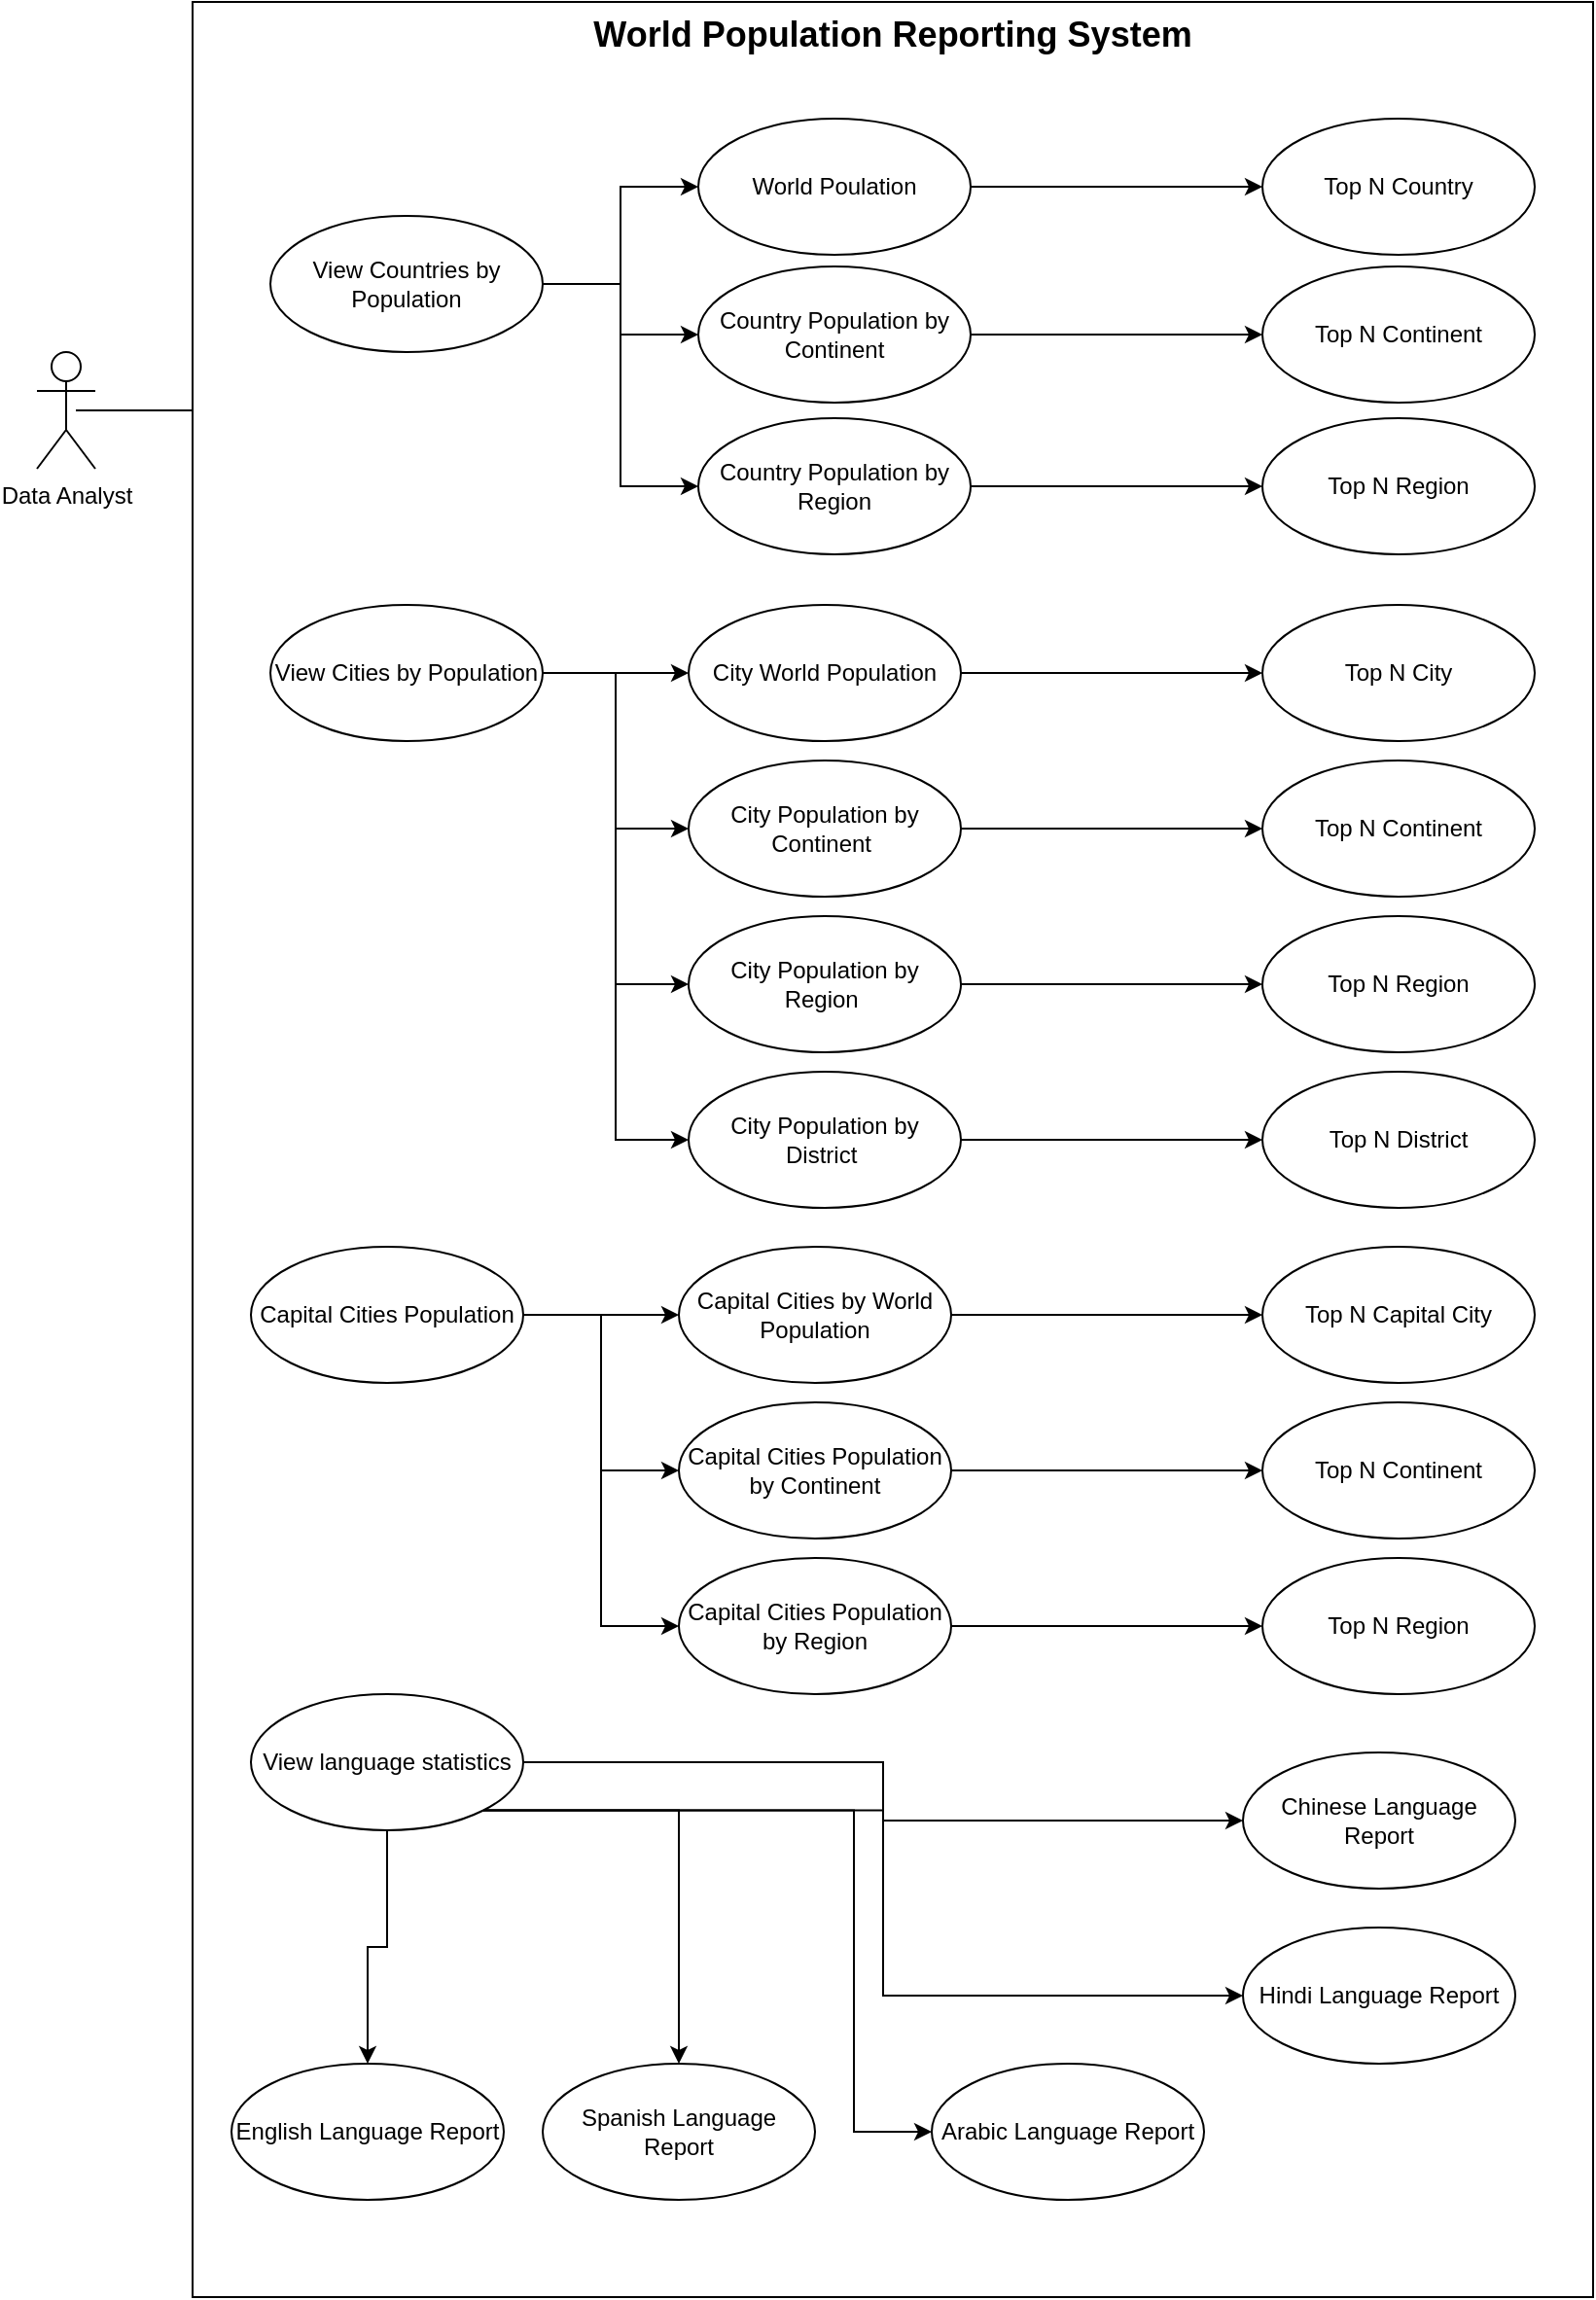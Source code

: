 <mxfile version="28.2.5">
  <diagram name="Page-1" id="Um-DkkvHRTAY0Bc2y4DT">
    <mxGraphModel dx="830" dy="1543" grid="1" gridSize="10" guides="1" tooltips="1" connect="1" arrows="1" fold="1" page="1" pageScale="1" pageWidth="850" pageHeight="1100" math="0" shadow="0">
      <root>
        <mxCell id="0" />
        <mxCell id="1" parent="0" />
        <mxCell id="cz-yWC7ljBLg4Ed2xgbd-1" value="&lt;b&gt;&lt;font style=&quot;font-size: 18px;&quot;&gt;World Population Reporting System&lt;/font&gt;&lt;/b&gt;" style="rounded=0;whiteSpace=wrap;html=1;verticalAlign=top;" parent="1" vertex="1">
          <mxGeometry x="100" y="-60" width="720" height="1180" as="geometry" />
        </mxCell>
        <mxCell id="cz-yWC7ljBLg4Ed2xgbd-2" value="Data Analyst" style="shape=umlActor;verticalLabelPosition=bottom;verticalAlign=top;html=1;" parent="1" vertex="1">
          <mxGeometry x="20" y="120" width="30" height="60" as="geometry" />
        </mxCell>
        <mxCell id="cz-yWC7ljBLg4Ed2xgbd-3" value="" style="line;strokeWidth=1;fillColor=none;align=left;verticalAlign=middle;spacingTop=-1;spacingLeft=3;spacingRight=3;rotatable=0;labelPosition=right;points=[];portConstraint=eastwest;strokeColor=inherit;" parent="1" vertex="1">
          <mxGeometry x="40" y="146" width="60" height="8" as="geometry" />
        </mxCell>
        <mxCell id="PmmtqNUKrxQG4VxilLYE-3" style="edgeStyle=orthogonalEdgeStyle;rounded=0;orthogonalLoop=1;jettySize=auto;html=1;exitX=1;exitY=0.5;exitDx=0;exitDy=0;" edge="1" parent="1" source="cz-yWC7ljBLg4Ed2xgbd-4" target="cz-yWC7ljBLg4Ed2xgbd-5">
          <mxGeometry relative="1" as="geometry" />
        </mxCell>
        <mxCell id="PmmtqNUKrxQG4VxilLYE-16" style="edgeStyle=orthogonalEdgeStyle;rounded=0;orthogonalLoop=1;jettySize=auto;html=1;exitX=1;exitY=0.5;exitDx=0;exitDy=0;" edge="1" parent="1" source="cz-yWC7ljBLg4Ed2xgbd-4" target="PmmtqNUKrxQG4VxilLYE-11">
          <mxGeometry relative="1" as="geometry" />
        </mxCell>
        <mxCell id="PmmtqNUKrxQG4VxilLYE-17" style="edgeStyle=orthogonalEdgeStyle;rounded=0;orthogonalLoop=1;jettySize=auto;html=1;exitX=1;exitY=0.5;exitDx=0;exitDy=0;entryX=0;entryY=0.5;entryDx=0;entryDy=0;" edge="1" parent="1" source="cz-yWC7ljBLg4Ed2xgbd-4" target="PmmtqNUKrxQG4VxilLYE-14">
          <mxGeometry relative="1" as="geometry" />
        </mxCell>
        <mxCell id="cz-yWC7ljBLg4Ed2xgbd-4" value="View Countries by Population" style="ellipse;whiteSpace=wrap;html=1;" parent="1" vertex="1">
          <mxGeometry x="140" y="50" width="140" height="70" as="geometry" />
        </mxCell>
        <mxCell id="PmmtqNUKrxQG4VxilLYE-10" style="edgeStyle=orthogonalEdgeStyle;rounded=0;orthogonalLoop=1;jettySize=auto;html=1;exitX=1;exitY=0.5;exitDx=0;exitDy=0;" edge="1" parent="1" source="cz-yWC7ljBLg4Ed2xgbd-5" target="PmmtqNUKrxQG4VxilLYE-9">
          <mxGeometry relative="1" as="geometry" />
        </mxCell>
        <mxCell id="cz-yWC7ljBLg4Ed2xgbd-5" value="World Poulation" style="ellipse;whiteSpace=wrap;html=1;" parent="1" vertex="1">
          <mxGeometry x="360" width="140" height="70" as="geometry" />
        </mxCell>
        <mxCell id="PmmtqNUKrxQG4VxilLYE-56" style="edgeStyle=orthogonalEdgeStyle;rounded=0;orthogonalLoop=1;jettySize=auto;html=1;exitX=1;exitY=0.5;exitDx=0;exitDy=0;" edge="1" parent="1" source="cz-yWC7ljBLg4Ed2xgbd-10" target="PmmtqNUKrxQG4VxilLYE-51">
          <mxGeometry relative="1" as="geometry" />
        </mxCell>
        <mxCell id="PmmtqNUKrxQG4VxilLYE-57" style="edgeStyle=orthogonalEdgeStyle;rounded=0;orthogonalLoop=1;jettySize=auto;html=1;exitX=0.5;exitY=1;exitDx=0;exitDy=0;" edge="1" parent="1" source="cz-yWC7ljBLg4Ed2xgbd-10" target="PmmtqNUKrxQG4VxilLYE-52">
          <mxGeometry relative="1" as="geometry" />
        </mxCell>
        <mxCell id="PmmtqNUKrxQG4VxilLYE-58" style="edgeStyle=orthogonalEdgeStyle;rounded=0;orthogonalLoop=1;jettySize=auto;html=1;exitX=1;exitY=1;exitDx=0;exitDy=0;entryX=0;entryY=0.5;entryDx=0;entryDy=0;" edge="1" parent="1" source="cz-yWC7ljBLg4Ed2xgbd-10" target="PmmtqNUKrxQG4VxilLYE-53">
          <mxGeometry relative="1" as="geometry" />
        </mxCell>
        <mxCell id="PmmtqNUKrxQG4VxilLYE-60" style="edgeStyle=orthogonalEdgeStyle;rounded=0;orthogonalLoop=1;jettySize=auto;html=1;exitX=1;exitY=1;exitDx=0;exitDy=0;" edge="1" parent="1" source="cz-yWC7ljBLg4Ed2xgbd-10" target="PmmtqNUKrxQG4VxilLYE-54">
          <mxGeometry relative="1" as="geometry" />
        </mxCell>
        <mxCell id="PmmtqNUKrxQG4VxilLYE-61" style="edgeStyle=orthogonalEdgeStyle;rounded=0;orthogonalLoop=1;jettySize=auto;html=1;exitX=1;exitY=1;exitDx=0;exitDy=0;" edge="1" parent="1" source="cz-yWC7ljBLg4Ed2xgbd-10" target="PmmtqNUKrxQG4VxilLYE-55">
          <mxGeometry relative="1" as="geometry">
            <Array as="points">
              <mxPoint x="440" y="870" />
              <mxPoint x="440" y="1035" />
            </Array>
          </mxGeometry>
        </mxCell>
        <mxCell id="cz-yWC7ljBLg4Ed2xgbd-10" value="View language statistics" style="ellipse;whiteSpace=wrap;html=1;" parent="1" vertex="1">
          <mxGeometry x="130" y="810" width="140" height="70" as="geometry" />
        </mxCell>
        <mxCell id="PmmtqNUKrxQG4VxilLYE-9" value="Top N Country" style="ellipse;whiteSpace=wrap;html=1;" vertex="1" parent="1">
          <mxGeometry x="650" width="140" height="70" as="geometry" />
        </mxCell>
        <mxCell id="PmmtqNUKrxQG4VxilLYE-18" style="edgeStyle=orthogonalEdgeStyle;rounded=0;orthogonalLoop=1;jettySize=auto;html=1;exitX=1;exitY=0.5;exitDx=0;exitDy=0;" edge="1" parent="1" source="PmmtqNUKrxQG4VxilLYE-11" target="PmmtqNUKrxQG4VxilLYE-13">
          <mxGeometry relative="1" as="geometry" />
        </mxCell>
        <mxCell id="PmmtqNUKrxQG4VxilLYE-11" value="Country Population by Continent" style="ellipse;whiteSpace=wrap;html=1;" vertex="1" parent="1">
          <mxGeometry x="360" y="76" width="140" height="70" as="geometry" />
        </mxCell>
        <mxCell id="PmmtqNUKrxQG4VxilLYE-13" value="Top N Continent" style="ellipse;whiteSpace=wrap;html=1;" vertex="1" parent="1">
          <mxGeometry x="650" y="76" width="140" height="70" as="geometry" />
        </mxCell>
        <mxCell id="PmmtqNUKrxQG4VxilLYE-19" style="edgeStyle=orthogonalEdgeStyle;rounded=0;orthogonalLoop=1;jettySize=auto;html=1;exitX=1;exitY=0.5;exitDx=0;exitDy=0;" edge="1" parent="1" source="PmmtqNUKrxQG4VxilLYE-14" target="PmmtqNUKrxQG4VxilLYE-15">
          <mxGeometry relative="1" as="geometry" />
        </mxCell>
        <mxCell id="PmmtqNUKrxQG4VxilLYE-14" value="Country Population by Region" style="ellipse;whiteSpace=wrap;html=1;" vertex="1" parent="1">
          <mxGeometry x="360" y="154" width="140" height="70" as="geometry" />
        </mxCell>
        <mxCell id="PmmtqNUKrxQG4VxilLYE-15" value="Top N Region" style="ellipse;whiteSpace=wrap;html=1;" vertex="1" parent="1">
          <mxGeometry x="650" y="154" width="140" height="70" as="geometry" />
        </mxCell>
        <mxCell id="PmmtqNUKrxQG4VxilLYE-29" style="edgeStyle=orthogonalEdgeStyle;rounded=0;orthogonalLoop=1;jettySize=auto;html=1;exitX=1;exitY=0.5;exitDx=0;exitDy=0;entryX=0;entryY=0.5;entryDx=0;entryDy=0;" edge="1" parent="1" source="PmmtqNUKrxQG4VxilLYE-20" target="PmmtqNUKrxQG4VxilLYE-21">
          <mxGeometry relative="1" as="geometry" />
        </mxCell>
        <mxCell id="PmmtqNUKrxQG4VxilLYE-30" style="edgeStyle=orthogonalEdgeStyle;rounded=0;orthogonalLoop=1;jettySize=auto;html=1;exitX=1;exitY=0.5;exitDx=0;exitDy=0;entryX=0;entryY=0.5;entryDx=0;entryDy=0;" edge="1" parent="1" source="PmmtqNUKrxQG4VxilLYE-20" target="PmmtqNUKrxQG4VxilLYE-23">
          <mxGeometry relative="1" as="geometry" />
        </mxCell>
        <mxCell id="PmmtqNUKrxQG4VxilLYE-31" style="edgeStyle=orthogonalEdgeStyle;rounded=0;orthogonalLoop=1;jettySize=auto;html=1;exitX=1;exitY=0.5;exitDx=0;exitDy=0;entryX=0;entryY=0.5;entryDx=0;entryDy=0;" edge="1" parent="1" source="PmmtqNUKrxQG4VxilLYE-20" target="PmmtqNUKrxQG4VxilLYE-24">
          <mxGeometry relative="1" as="geometry" />
        </mxCell>
        <mxCell id="PmmtqNUKrxQG4VxilLYE-33" style="edgeStyle=orthogonalEdgeStyle;rounded=0;orthogonalLoop=1;jettySize=auto;html=1;exitX=1;exitY=0.5;exitDx=0;exitDy=0;entryX=0;entryY=0.5;entryDx=0;entryDy=0;" edge="1" parent="1" source="PmmtqNUKrxQG4VxilLYE-20" target="PmmtqNUKrxQG4VxilLYE-25">
          <mxGeometry relative="1" as="geometry" />
        </mxCell>
        <mxCell id="PmmtqNUKrxQG4VxilLYE-20" value="View Cities by Population" style="ellipse;whiteSpace=wrap;html=1;" vertex="1" parent="1">
          <mxGeometry x="140" y="250" width="140" height="70" as="geometry" />
        </mxCell>
        <mxCell id="PmmtqNUKrxQG4VxilLYE-34" style="edgeStyle=orthogonalEdgeStyle;rounded=0;orthogonalLoop=1;jettySize=auto;html=1;exitX=1;exitY=0.5;exitDx=0;exitDy=0;entryX=0;entryY=0.5;entryDx=0;entryDy=0;" edge="1" parent="1" source="PmmtqNUKrxQG4VxilLYE-21" target="PmmtqNUKrxQG4VxilLYE-22">
          <mxGeometry relative="1" as="geometry" />
        </mxCell>
        <mxCell id="PmmtqNUKrxQG4VxilLYE-21" value="City World Population" style="ellipse;whiteSpace=wrap;html=1;" vertex="1" parent="1">
          <mxGeometry x="355" y="250" width="140" height="70" as="geometry" />
        </mxCell>
        <mxCell id="PmmtqNUKrxQG4VxilLYE-22" value="Top N City" style="ellipse;whiteSpace=wrap;html=1;" vertex="1" parent="1">
          <mxGeometry x="650" y="250" width="140" height="70" as="geometry" />
        </mxCell>
        <mxCell id="PmmtqNUKrxQG4VxilLYE-35" style="edgeStyle=orthogonalEdgeStyle;rounded=0;orthogonalLoop=1;jettySize=auto;html=1;exitX=1;exitY=0.5;exitDx=0;exitDy=0;" edge="1" parent="1" source="PmmtqNUKrxQG4VxilLYE-23" target="PmmtqNUKrxQG4VxilLYE-26">
          <mxGeometry relative="1" as="geometry" />
        </mxCell>
        <mxCell id="PmmtqNUKrxQG4VxilLYE-23" value="City Population by Continent&amp;nbsp;" style="ellipse;whiteSpace=wrap;html=1;" vertex="1" parent="1">
          <mxGeometry x="355" y="330" width="140" height="70" as="geometry" />
        </mxCell>
        <mxCell id="PmmtqNUKrxQG4VxilLYE-36" style="edgeStyle=orthogonalEdgeStyle;rounded=0;orthogonalLoop=1;jettySize=auto;html=1;exitX=1;exitY=0.5;exitDx=0;exitDy=0;" edge="1" parent="1" source="PmmtqNUKrxQG4VxilLYE-24" target="PmmtqNUKrxQG4VxilLYE-27">
          <mxGeometry relative="1" as="geometry" />
        </mxCell>
        <mxCell id="PmmtqNUKrxQG4VxilLYE-24" value="City Population by Region&amp;nbsp;" style="ellipse;whiteSpace=wrap;html=1;" vertex="1" parent="1">
          <mxGeometry x="355" y="410" width="140" height="70" as="geometry" />
        </mxCell>
        <mxCell id="PmmtqNUKrxQG4VxilLYE-37" style="edgeStyle=orthogonalEdgeStyle;rounded=0;orthogonalLoop=1;jettySize=auto;html=1;exitX=1;exitY=0.5;exitDx=0;exitDy=0;entryX=0;entryY=0.5;entryDx=0;entryDy=0;" edge="1" parent="1" source="PmmtqNUKrxQG4VxilLYE-25" target="PmmtqNUKrxQG4VxilLYE-28">
          <mxGeometry relative="1" as="geometry" />
        </mxCell>
        <mxCell id="PmmtqNUKrxQG4VxilLYE-25" value="City Population by District&amp;nbsp;" style="ellipse;whiteSpace=wrap;html=1;" vertex="1" parent="1">
          <mxGeometry x="355" y="490" width="140" height="70" as="geometry" />
        </mxCell>
        <mxCell id="PmmtqNUKrxQG4VxilLYE-26" value="Top N Continent" style="ellipse;whiteSpace=wrap;html=1;" vertex="1" parent="1">
          <mxGeometry x="650" y="330" width="140" height="70" as="geometry" />
        </mxCell>
        <mxCell id="PmmtqNUKrxQG4VxilLYE-27" value="Top N Region" style="ellipse;whiteSpace=wrap;html=1;" vertex="1" parent="1">
          <mxGeometry x="650" y="410" width="140" height="70" as="geometry" />
        </mxCell>
        <mxCell id="PmmtqNUKrxQG4VxilLYE-28" value="Top N District" style="ellipse;whiteSpace=wrap;html=1;" vertex="1" parent="1">
          <mxGeometry x="650" y="490" width="140" height="70" as="geometry" />
        </mxCell>
        <mxCell id="PmmtqNUKrxQG4VxilLYE-45" style="edgeStyle=orthogonalEdgeStyle;rounded=0;orthogonalLoop=1;jettySize=auto;html=1;exitX=1;exitY=0.5;exitDx=0;exitDy=0;entryX=0;entryY=0.5;entryDx=0;entryDy=0;" edge="1" parent="1" source="PmmtqNUKrxQG4VxilLYE-38" target="PmmtqNUKrxQG4VxilLYE-39">
          <mxGeometry relative="1" as="geometry" />
        </mxCell>
        <mxCell id="PmmtqNUKrxQG4VxilLYE-46" style="edgeStyle=orthogonalEdgeStyle;rounded=0;orthogonalLoop=1;jettySize=auto;html=1;exitX=1;exitY=0.5;exitDx=0;exitDy=0;entryX=0;entryY=0.5;entryDx=0;entryDy=0;" edge="1" parent="1" source="PmmtqNUKrxQG4VxilLYE-38" target="PmmtqNUKrxQG4VxilLYE-41">
          <mxGeometry relative="1" as="geometry" />
        </mxCell>
        <mxCell id="PmmtqNUKrxQG4VxilLYE-47" style="edgeStyle=orthogonalEdgeStyle;rounded=0;orthogonalLoop=1;jettySize=auto;html=1;exitX=1;exitY=0.5;exitDx=0;exitDy=0;entryX=0;entryY=0.5;entryDx=0;entryDy=0;" edge="1" parent="1" source="PmmtqNUKrxQG4VxilLYE-38" target="PmmtqNUKrxQG4VxilLYE-42">
          <mxGeometry relative="1" as="geometry" />
        </mxCell>
        <mxCell id="PmmtqNUKrxQG4VxilLYE-38" value="Capital Cities Population" style="ellipse;whiteSpace=wrap;html=1;" vertex="1" parent="1">
          <mxGeometry x="130" y="580" width="140" height="70" as="geometry" />
        </mxCell>
        <mxCell id="PmmtqNUKrxQG4VxilLYE-48" style="edgeStyle=orthogonalEdgeStyle;rounded=0;orthogonalLoop=1;jettySize=auto;html=1;exitX=1;exitY=0.5;exitDx=0;exitDy=0;" edge="1" parent="1" source="PmmtqNUKrxQG4VxilLYE-39" target="PmmtqNUKrxQG4VxilLYE-40">
          <mxGeometry relative="1" as="geometry" />
        </mxCell>
        <mxCell id="PmmtqNUKrxQG4VxilLYE-39" value="Capital Cities by World Population" style="ellipse;whiteSpace=wrap;html=1;" vertex="1" parent="1">
          <mxGeometry x="350" y="580" width="140" height="70" as="geometry" />
        </mxCell>
        <mxCell id="PmmtqNUKrxQG4VxilLYE-40" value="Top N Capital City" style="ellipse;whiteSpace=wrap;html=1;" vertex="1" parent="1">
          <mxGeometry x="650" y="580" width="140" height="70" as="geometry" />
        </mxCell>
        <mxCell id="PmmtqNUKrxQG4VxilLYE-49" style="edgeStyle=orthogonalEdgeStyle;rounded=0;orthogonalLoop=1;jettySize=auto;html=1;exitX=1;exitY=0.5;exitDx=0;exitDy=0;" edge="1" parent="1" source="PmmtqNUKrxQG4VxilLYE-41" target="PmmtqNUKrxQG4VxilLYE-43">
          <mxGeometry relative="1" as="geometry" />
        </mxCell>
        <mxCell id="PmmtqNUKrxQG4VxilLYE-41" value="Capital Cities Population by Continent" style="ellipse;whiteSpace=wrap;html=1;" vertex="1" parent="1">
          <mxGeometry x="350" y="660" width="140" height="70" as="geometry" />
        </mxCell>
        <mxCell id="PmmtqNUKrxQG4VxilLYE-50" style="edgeStyle=orthogonalEdgeStyle;rounded=0;orthogonalLoop=1;jettySize=auto;html=1;exitX=1;exitY=0.5;exitDx=0;exitDy=0;" edge="1" parent="1" source="PmmtqNUKrxQG4VxilLYE-42" target="PmmtqNUKrxQG4VxilLYE-44">
          <mxGeometry relative="1" as="geometry" />
        </mxCell>
        <mxCell id="PmmtqNUKrxQG4VxilLYE-42" value="Capital Cities Population by Region" style="ellipse;whiteSpace=wrap;html=1;" vertex="1" parent="1">
          <mxGeometry x="350" y="740" width="140" height="70" as="geometry" />
        </mxCell>
        <mxCell id="PmmtqNUKrxQG4VxilLYE-43" value="Top N Continent" style="ellipse;whiteSpace=wrap;html=1;" vertex="1" parent="1">
          <mxGeometry x="650" y="660" width="140" height="70" as="geometry" />
        </mxCell>
        <mxCell id="PmmtqNUKrxQG4VxilLYE-44" value="Top N Region" style="ellipse;whiteSpace=wrap;html=1;" vertex="1" parent="1">
          <mxGeometry x="650" y="740" width="140" height="70" as="geometry" />
        </mxCell>
        <mxCell id="PmmtqNUKrxQG4VxilLYE-51" value="Chinese Language Report" style="ellipse;whiteSpace=wrap;html=1;" vertex="1" parent="1">
          <mxGeometry x="640" y="840" width="140" height="70" as="geometry" />
        </mxCell>
        <mxCell id="PmmtqNUKrxQG4VxilLYE-52" value="English Language Report" style="ellipse;whiteSpace=wrap;html=1;" vertex="1" parent="1">
          <mxGeometry x="120" y="1000" width="140" height="70" as="geometry" />
        </mxCell>
        <mxCell id="PmmtqNUKrxQG4VxilLYE-53" value="Hindi Language Report" style="ellipse;whiteSpace=wrap;html=1;" vertex="1" parent="1">
          <mxGeometry x="640" y="930" width="140" height="70" as="geometry" />
        </mxCell>
        <mxCell id="PmmtqNUKrxQG4VxilLYE-54" value="Spanish Language Report" style="ellipse;whiteSpace=wrap;html=1;" vertex="1" parent="1">
          <mxGeometry x="280" y="1000" width="140" height="70" as="geometry" />
        </mxCell>
        <mxCell id="PmmtqNUKrxQG4VxilLYE-55" value="Arabic Language Report" style="ellipse;whiteSpace=wrap;html=1;" vertex="1" parent="1">
          <mxGeometry x="480" y="1000" width="140" height="70" as="geometry" />
        </mxCell>
      </root>
    </mxGraphModel>
  </diagram>
</mxfile>
